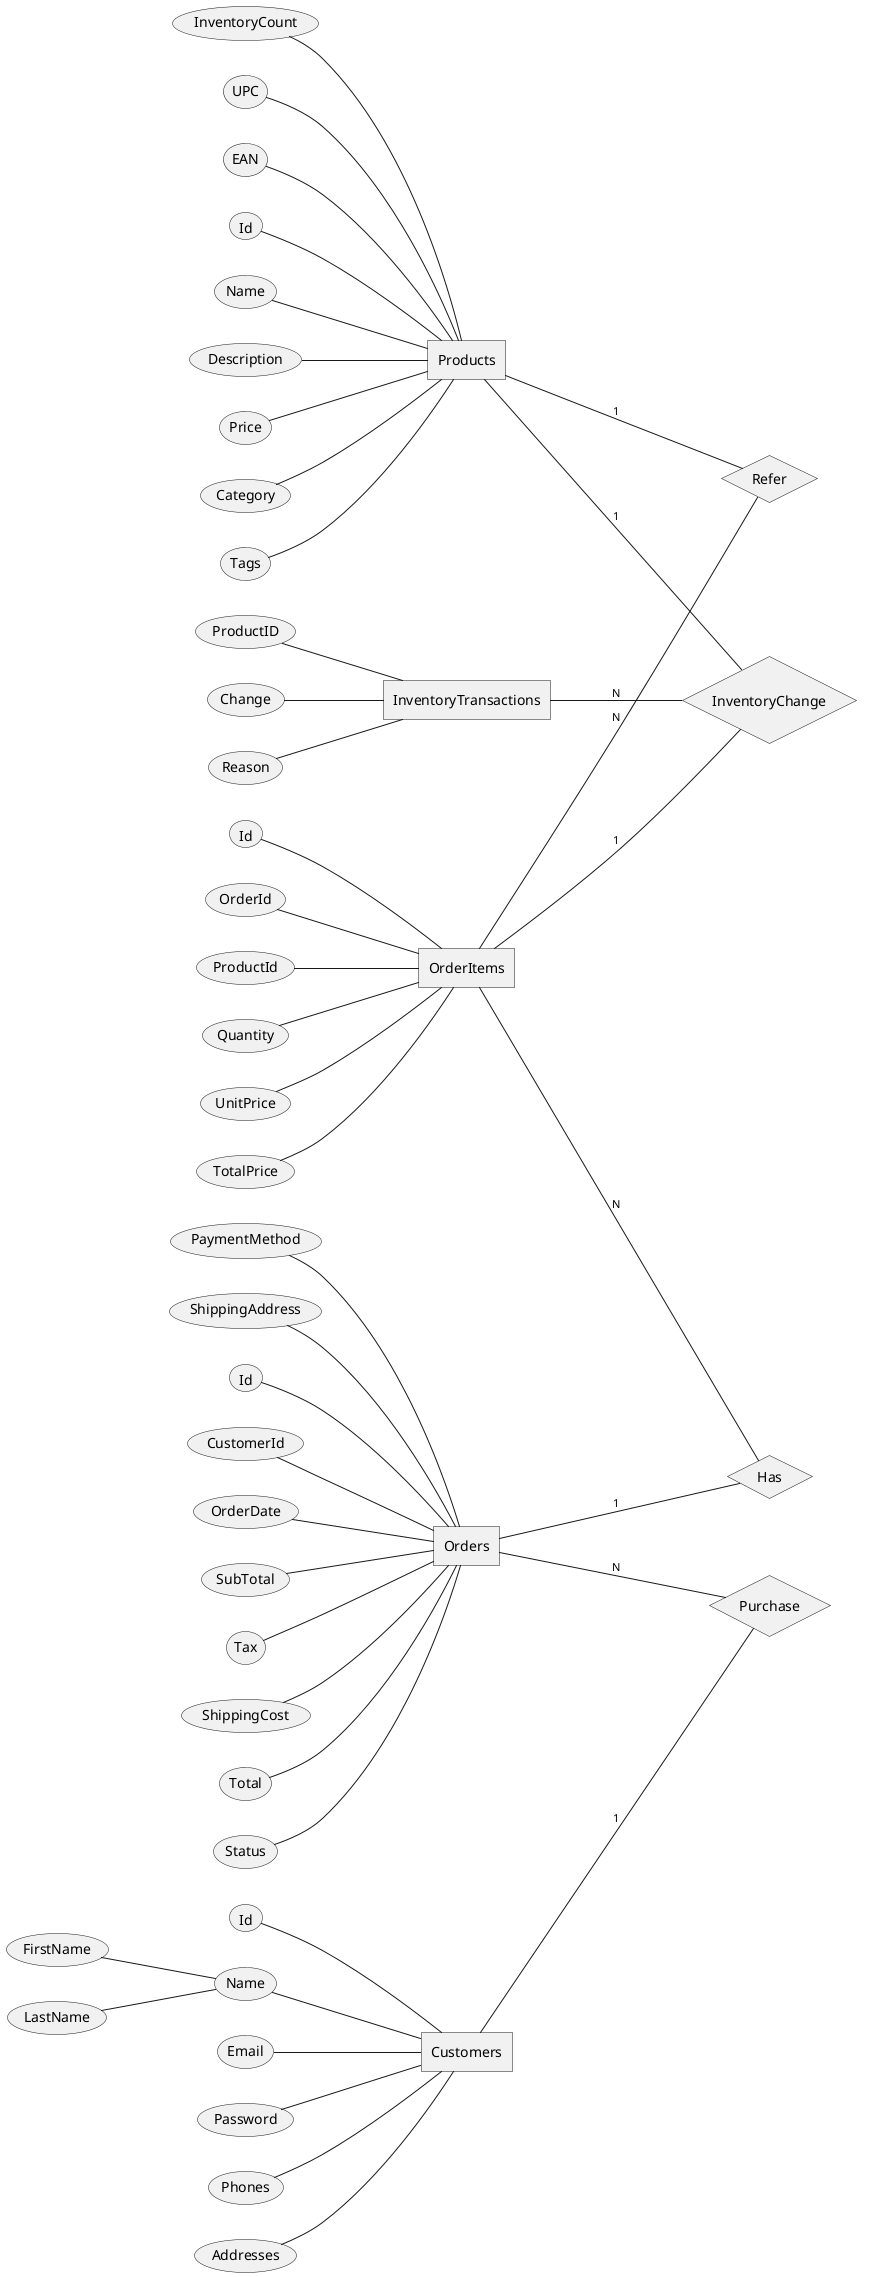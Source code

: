 @startchen
left to right direction

entity Products {
  Id
  Name
  Description
  Price
  Category
  Tags
  InventoryCount
  UPC
  EAN
}

entity InventoryTransactions {
  ProductID
  Change
  Reason
}

relationship InventoryChange {
}

entity Customers {
  Id
  Name {
    FirstName
    LastName
  }
  Email
  Password
  Phones
  Addresses
}

entity Orders {
  Id
  CustomerId
  OrderDate
  SubTotal
  Tax
  ShippingCost
  Total
  Status
  PaymentMethod
  ShippingAddress
}
entity OrderItems {
  Id
  OrderId
  ProductId
  Quantity
  UnitPrice
  TotalPrice
}
relationship Has { 
}
Orders -1- Has 
OrderItems -N- Has

relationship Refer {
}
OrderItems -N- Refer
Products -1- Refer

relationship Purchase {
}
Customers -1- Purchase
Orders -N- Purchase

Products -1- InventoryChange
InventoryTransactions -N- InventoryChange
OrderItems -1- InventoryChange


@endchen